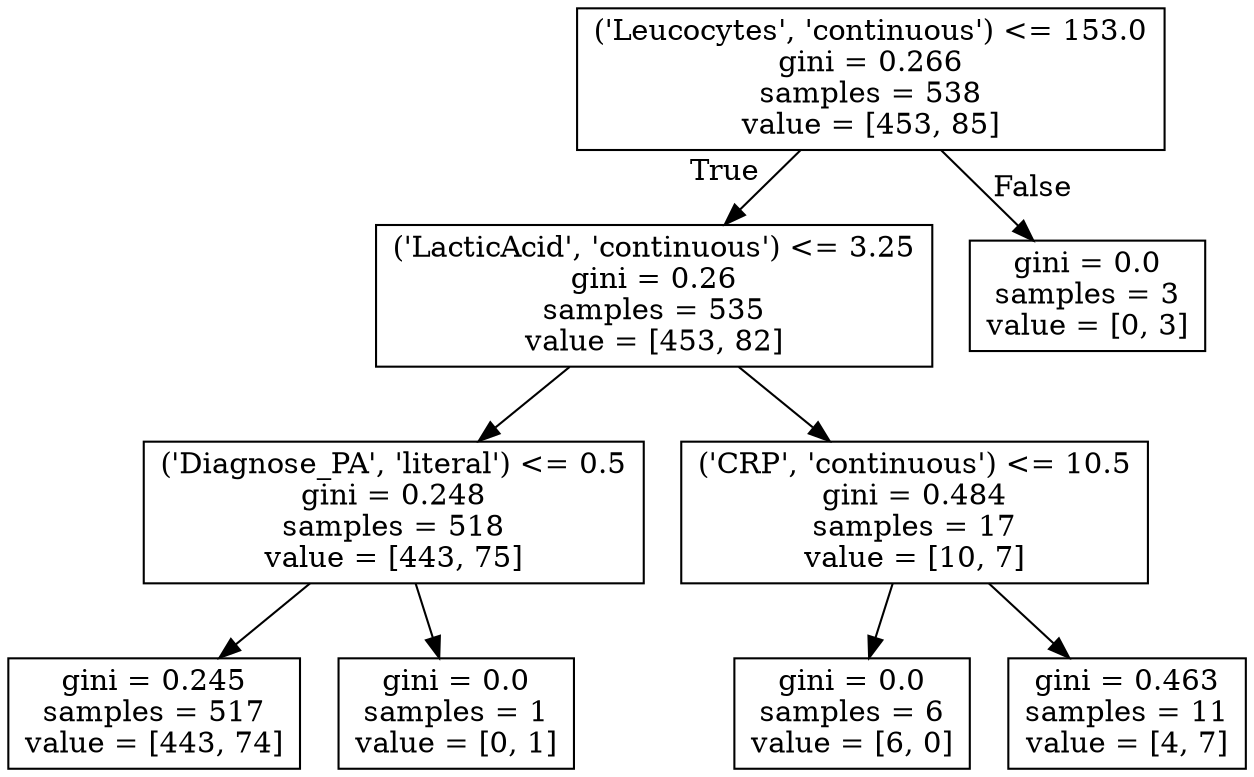 digraph Tree {
node [shape=box] ;
0 [label="('Leucocytes', 'continuous') <= 153.0\ngini = 0.266\nsamples = 538\nvalue = [453, 85]"] ;
1 [label="('LacticAcid', 'continuous') <= 3.25\ngini = 0.26\nsamples = 535\nvalue = [453, 82]"] ;
0 -> 1 [labeldistance=2.5, labelangle=45, headlabel="True"] ;
2 [label="('Diagnose_PA', 'literal') <= 0.5\ngini = 0.248\nsamples = 518\nvalue = [443, 75]"] ;
1 -> 2 ;
3 [label="gini = 0.245\nsamples = 517\nvalue = [443, 74]"] ;
2 -> 3 ;
4 [label="gini = 0.0\nsamples = 1\nvalue = [0, 1]"] ;
2 -> 4 ;
5 [label="('CRP', 'continuous') <= 10.5\ngini = 0.484\nsamples = 17\nvalue = [10, 7]"] ;
1 -> 5 ;
6 [label="gini = 0.0\nsamples = 6\nvalue = [6, 0]"] ;
5 -> 6 ;
7 [label="gini = 0.463\nsamples = 11\nvalue = [4, 7]"] ;
5 -> 7 ;
8 [label="gini = 0.0\nsamples = 3\nvalue = [0, 3]"] ;
0 -> 8 [labeldistance=2.5, labelangle=-45, headlabel="False"] ;
}